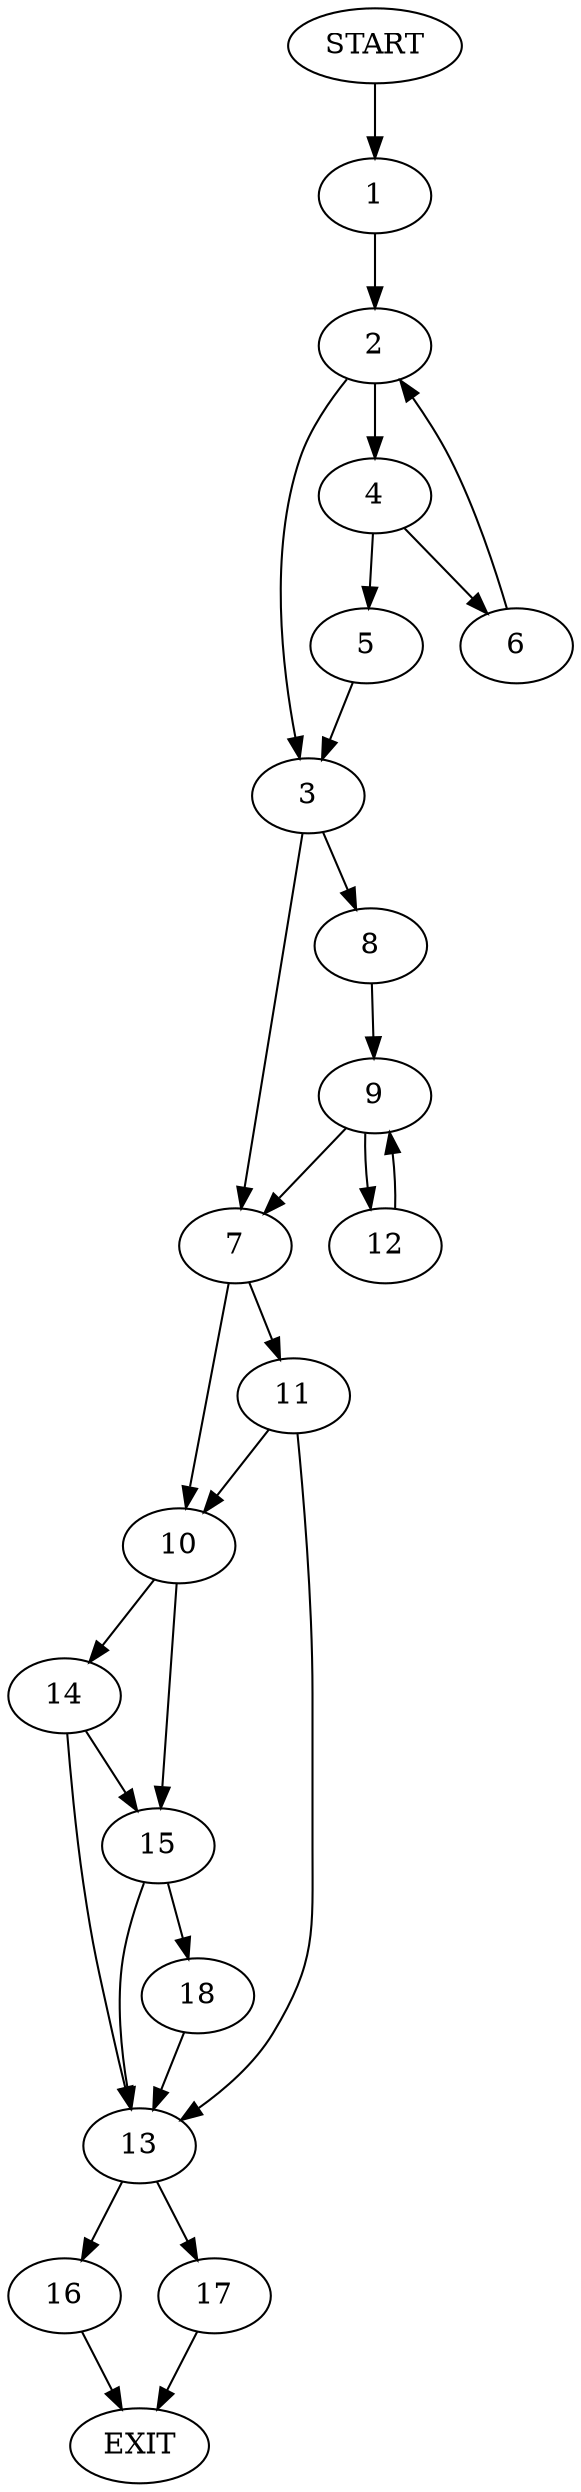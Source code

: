digraph {
0 [label="START"]
19 [label="EXIT"]
0 -> 1
1 -> 2
2 -> 3
2 -> 4
4 -> 5
4 -> 6
3 -> 7
3 -> 8
5 -> 3
6 -> 2
8 -> 9
7 -> 10
7 -> 11
9 -> 7
9 -> 12
12 -> 9
11 -> 10
11 -> 13
10 -> 14
10 -> 15
13 -> 16
13 -> 17
14 -> 13
14 -> 15
15 -> 18
15 -> 13
18 -> 13
16 -> 19
17 -> 19
}

